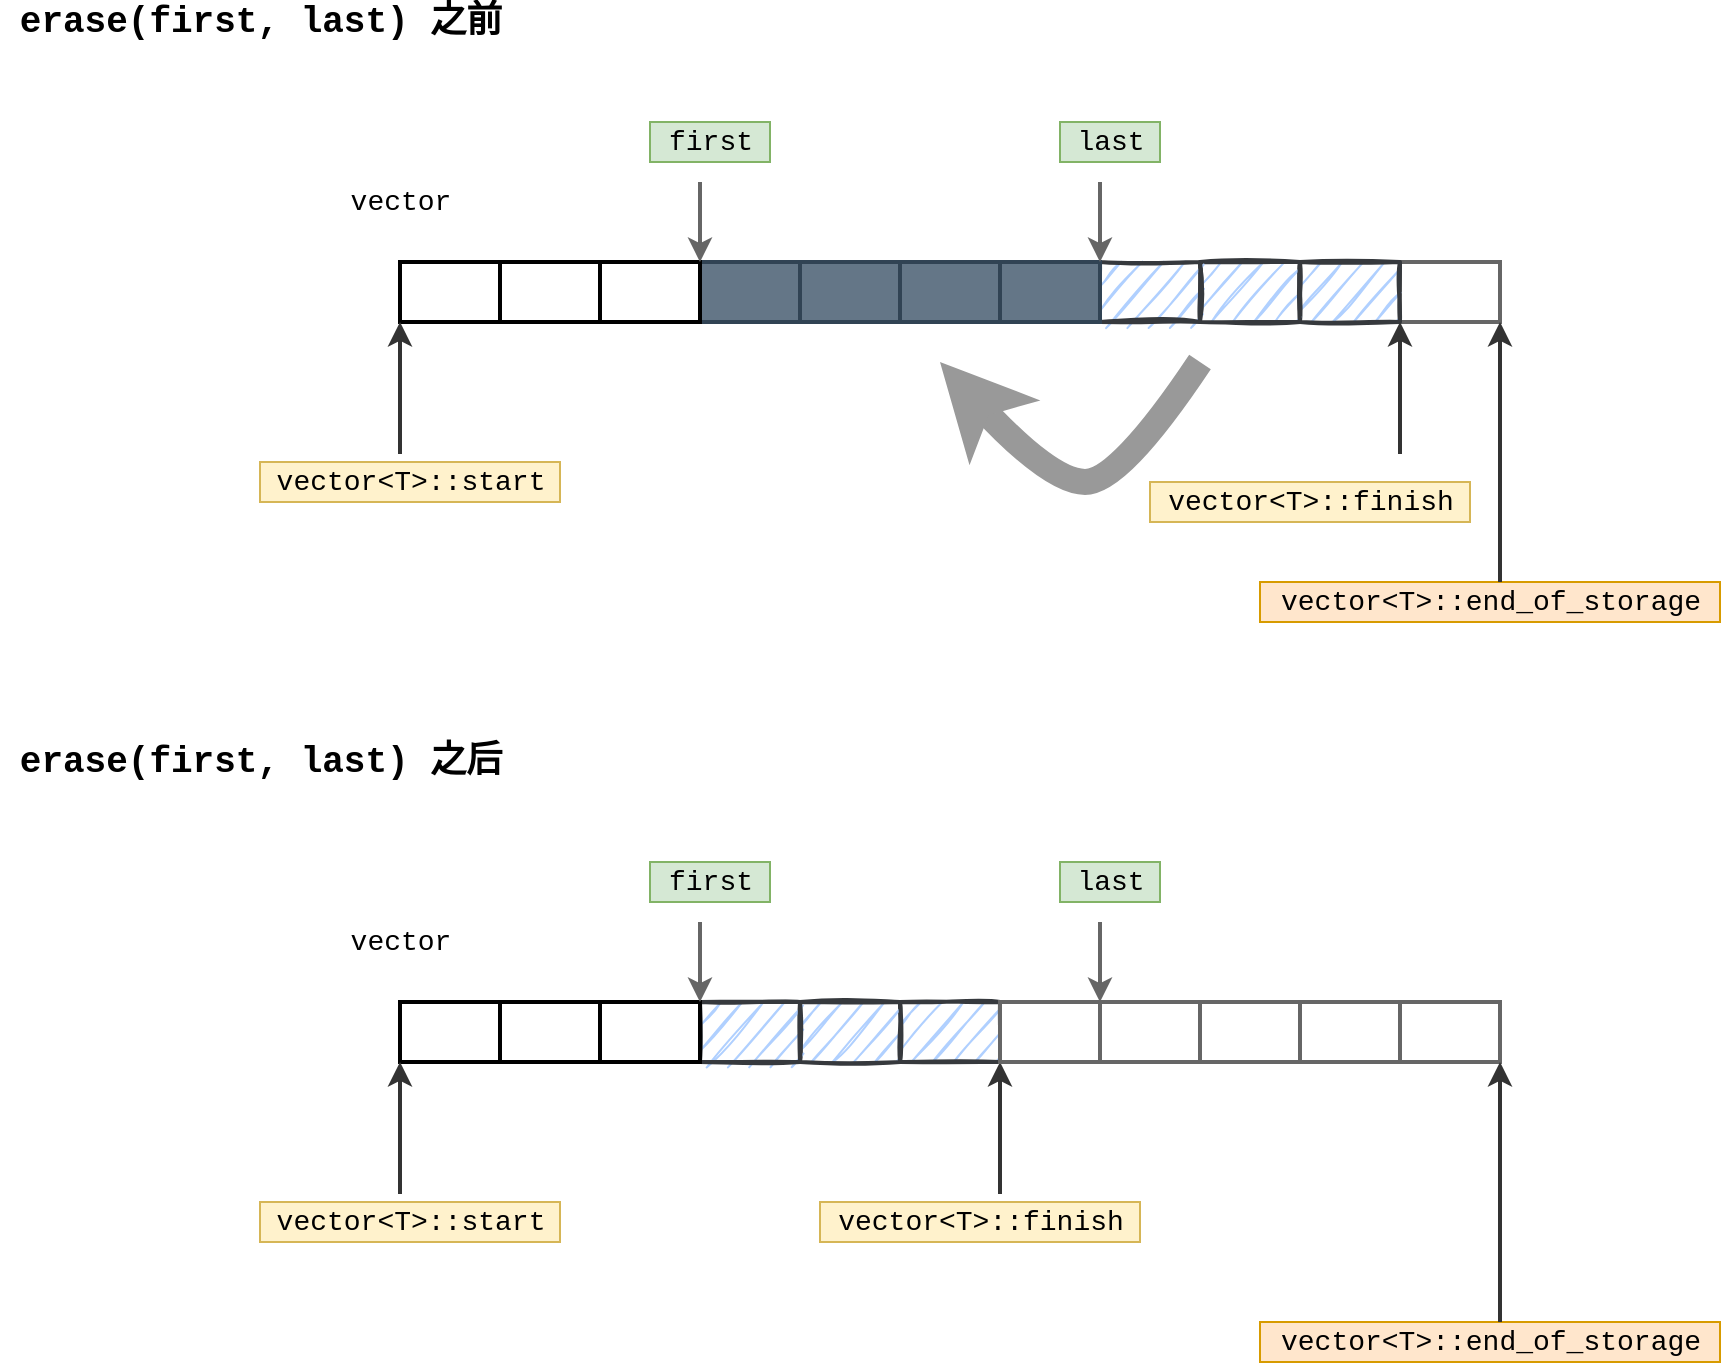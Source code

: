 <mxfile version="14.7.7" type="device"><diagram id="u38lB25AJpwEtuT0yWYi" name="第 1 页"><mxGraphModel dx="1879" dy="1885" grid="1" gridSize="10" guides="1" tooltips="1" connect="1" arrows="1" fold="1" page="1" pageScale="1" pageWidth="827" pageHeight="1169" math="0" shadow="0"><root><mxCell id="0"/><mxCell id="1" parent="0"/><mxCell id="qhFIPLl1kDPFUEOotr2e-1" value="" style="rounded=0;whiteSpace=wrap;html=1;strokeWidth=2;" vertex="1" parent="1"><mxGeometry x="70" y="90" width="50" height="30" as="geometry"/></mxCell><mxCell id="qhFIPLl1kDPFUEOotr2e-2" value="" style="rounded=0;whiteSpace=wrap;html=1;strokeWidth=2;" vertex="1" parent="1"><mxGeometry x="120" y="90" width="50" height="30" as="geometry"/></mxCell><mxCell id="qhFIPLl1kDPFUEOotr2e-3" value="" style="rounded=0;whiteSpace=wrap;html=1;strokeWidth=2;strokeColor=#666666;" vertex="1" parent="1"><mxGeometry x="570" y="90" width="50" height="30" as="geometry"/></mxCell><mxCell id="qhFIPLl1kDPFUEOotr2e-4" value="" style="rounded=0;whiteSpace=wrap;html=1;strokeWidth=2;strokeColor=#36393d;sketch=1;fillColor=#B0D0FF;" vertex="1" parent="1"><mxGeometry x="520" y="90" width="50" height="30" as="geometry"/></mxCell><mxCell id="qhFIPLl1kDPFUEOotr2e-5" value="" style="rounded=0;whiteSpace=wrap;html=1;strokeWidth=2;strokeColor=#36393d;sketch=1;fillColor=#B0D0FF;" vertex="1" parent="1"><mxGeometry x="470" y="90" width="50" height="30" as="geometry"/></mxCell><mxCell id="qhFIPLl1kDPFUEOotr2e-6" value="" style="rounded=0;whiteSpace=wrap;html=1;strokeWidth=2;strokeColor=#36393d;shadow=0;sketch=1;fillColor=#B0D0FF;" vertex="1" parent="1"><mxGeometry x="420" y="90" width="50" height="30" as="geometry"/></mxCell><mxCell id="qhFIPLl1kDPFUEOotr2e-7" value="" style="rounded=0;whiteSpace=wrap;html=1;strokeWidth=2;fillColor=#647687;strokeColor=#314354;fontColor=#ffffff;" vertex="1" parent="1"><mxGeometry x="370" y="90" width="50" height="30" as="geometry"/></mxCell><mxCell id="qhFIPLl1kDPFUEOotr2e-8" value="" style="rounded=0;whiteSpace=wrap;html=1;strokeWidth=2;fillColor=#647687;strokeColor=#314354;fontColor=#ffffff;" vertex="1" parent="1"><mxGeometry x="320" y="90" width="50" height="30" as="geometry"/></mxCell><mxCell id="qhFIPLl1kDPFUEOotr2e-9" value="" style="rounded=0;whiteSpace=wrap;html=1;strokeWidth=2;fillColor=#647687;strokeColor=#314354;fontColor=#ffffff;" vertex="1" parent="1"><mxGeometry x="270" y="90" width="50" height="30" as="geometry"/></mxCell><mxCell id="qhFIPLl1kDPFUEOotr2e-10" value="" style="rounded=0;whiteSpace=wrap;html=1;strokeWidth=2;fillColor=#647687;strokeColor=#314354;fontColor=#ffffff;" vertex="1" parent="1"><mxGeometry x="220" y="90" width="50" height="30" as="geometry"/></mxCell><mxCell id="qhFIPLl1kDPFUEOotr2e-11" value="" style="rounded=0;whiteSpace=wrap;html=1;strokeWidth=2;" vertex="1" parent="1"><mxGeometry x="170" y="90" width="50" height="30" as="geometry"/></mxCell><mxCell id="qhFIPLl1kDPFUEOotr2e-12" value="&lt;font style=&quot;font-size: 14px&quot; face=&quot;Courier New&quot;&gt;vector&lt;/font&gt;" style="text;html=1;align=center;verticalAlign=middle;resizable=0;points=[];autosize=1;strokeColor=none;" vertex="1" parent="1"><mxGeometry x="35" y="50" width="70" height="20" as="geometry"/></mxCell><mxCell id="qhFIPLl1kDPFUEOotr2e-13" value="" style="endArrow=classic;html=1;entryX=1;entryY=0;entryDx=0;entryDy=0;strokeWidth=2;strokeColor=#666666;" edge="1" parent="1" target="qhFIPLl1kDPFUEOotr2e-11"><mxGeometry width="50" height="50" relative="1" as="geometry"><mxPoint x="220" y="50" as="sourcePoint"/><mxPoint x="440" y="250" as="targetPoint"/></mxGeometry></mxCell><mxCell id="qhFIPLl1kDPFUEOotr2e-14" value="&lt;font style=&quot;font-size: 14px&quot; face=&quot;Courier New&quot;&gt;first&lt;/font&gt;" style="text;html=1;align=center;verticalAlign=middle;resizable=0;points=[];autosize=1;strokeColor=#82b366;fillColor=#d5e8d4;" vertex="1" parent="1"><mxGeometry x="195" y="20" width="60" height="20" as="geometry"/></mxCell><mxCell id="qhFIPLl1kDPFUEOotr2e-15" value="" style="endArrow=classic;html=1;entryX=1;entryY=0;entryDx=0;entryDy=0;strokeWidth=2;strokeColor=#666666;" edge="1" parent="1"><mxGeometry width="50" height="50" relative="1" as="geometry"><mxPoint x="420" y="50" as="sourcePoint"/><mxPoint x="420" y="90" as="targetPoint"/></mxGeometry></mxCell><mxCell id="qhFIPLl1kDPFUEOotr2e-16" value="&lt;font style=&quot;font-size: 14px&quot; face=&quot;Courier New&quot;&gt;last&lt;/font&gt;" style="text;html=1;align=center;verticalAlign=middle;resizable=0;points=[];autosize=1;strokeColor=#82b366;fillColor=#d5e8d4;" vertex="1" parent="1"><mxGeometry x="400" y="20" width="50" height="20" as="geometry"/></mxCell><mxCell id="qhFIPLl1kDPFUEOotr2e-17" value="&lt;font style=&quot;font-size: 14px&quot; face=&quot;Courier New&quot;&gt;vector&amp;lt;T&amp;gt;::start&lt;/font&gt;" style="text;html=1;align=center;verticalAlign=middle;resizable=0;points=[];autosize=1;strokeColor=#d6b656;fillColor=#fff2cc;" vertex="1" parent="1"><mxGeometry y="190" width="150" height="20" as="geometry"/></mxCell><mxCell id="qhFIPLl1kDPFUEOotr2e-18" value="" style="endArrow=classic;html=1;entryX=0;entryY=1;entryDx=0;entryDy=0;strokeWidth=2;entryPerimeter=0;strokeColor=#333333;" edge="1" parent="1" target="qhFIPLl1kDPFUEOotr2e-1"><mxGeometry width="50" height="50" relative="1" as="geometry"><mxPoint x="70" y="186" as="sourcePoint"/><mxPoint x="230" y="100" as="targetPoint"/></mxGeometry></mxCell><mxCell id="qhFIPLl1kDPFUEOotr2e-19" value="&lt;font style=&quot;font-size: 14px&quot; face=&quot;Courier New&quot;&gt;vector&amp;lt;T&amp;gt;::end_of_storage&lt;/font&gt;" style="text;html=1;align=center;verticalAlign=middle;resizable=0;points=[];autosize=1;strokeColor=#d79b00;fillColor=#ffe6cc;" vertex="1" parent="1"><mxGeometry x="500" y="250" width="230" height="20" as="geometry"/></mxCell><mxCell id="qhFIPLl1kDPFUEOotr2e-20" value="" style="endArrow=classic;html=1;entryX=0;entryY=1;entryDx=0;entryDy=0;strokeWidth=2;entryPerimeter=0;strokeColor=#333333;" edge="1" parent="1"><mxGeometry width="50" height="50" relative="1" as="geometry"><mxPoint x="620" y="250" as="sourcePoint"/><mxPoint x="620" y="120" as="targetPoint"/></mxGeometry></mxCell><mxCell id="qhFIPLl1kDPFUEOotr2e-21" value="&lt;font style=&quot;font-size: 14px&quot; face=&quot;Courier New&quot;&gt;vector&amp;lt;T&amp;gt;::finish&lt;/font&gt;" style="text;html=1;align=center;verticalAlign=middle;resizable=0;points=[];autosize=1;strokeColor=#d6b656;fillColor=#fff2cc;" vertex="1" parent="1"><mxGeometry x="445" y="200" width="160" height="20" as="geometry"/></mxCell><mxCell id="qhFIPLl1kDPFUEOotr2e-22" value="" style="endArrow=classic;html=1;entryX=0;entryY=1;entryDx=0;entryDy=0;strokeWidth=2;entryPerimeter=0;strokeColor=#333333;" edge="1" parent="1"><mxGeometry width="50" height="50" relative="1" as="geometry"><mxPoint x="570" y="186" as="sourcePoint"/><mxPoint x="570" y="120" as="targetPoint"/></mxGeometry></mxCell><mxCell id="qhFIPLl1kDPFUEOotr2e-24" value="" style="curved=1;endArrow=classic;html=1;strokeWidth=13;fillColor=#CCCCCC;strokeColor=#999999;" edge="1" parent="1"><mxGeometry width="50" height="50" relative="1" as="geometry"><mxPoint x="470" y="140" as="sourcePoint"/><mxPoint x="340" y="140" as="targetPoint"/><Array as="points"><mxPoint x="430" y="200"/><mxPoint x="395" y="200"/></Array></mxGeometry></mxCell><mxCell id="qhFIPLl1kDPFUEOotr2e-25" value="&lt;font style=&quot;font-size: 18px&quot; face=&quot;Courier New&quot;&gt;&lt;b&gt;erase(first, last) 之前&lt;/b&gt;&lt;/font&gt;" style="text;html=1;align=center;verticalAlign=middle;resizable=0;points=[];autosize=1;strokeColor=none;" vertex="1" parent="1"><mxGeometry x="-130" y="-40" width="260" height="20" as="geometry"/></mxCell><mxCell id="qhFIPLl1kDPFUEOotr2e-26" value="" style="rounded=0;whiteSpace=wrap;html=1;strokeWidth=2;" vertex="1" parent="1"><mxGeometry x="70" y="460" width="50" height="30" as="geometry"/></mxCell><mxCell id="qhFIPLl1kDPFUEOotr2e-27" value="" style="rounded=0;whiteSpace=wrap;html=1;strokeWidth=2;" vertex="1" parent="1"><mxGeometry x="120" y="460" width="50" height="30" as="geometry"/></mxCell><mxCell id="qhFIPLl1kDPFUEOotr2e-28" value="" style="rounded=0;whiteSpace=wrap;html=1;strokeWidth=2;strokeColor=#666666;" vertex="1" parent="1"><mxGeometry x="570" y="460" width="50" height="30" as="geometry"/></mxCell><mxCell id="qhFIPLl1kDPFUEOotr2e-29" value="" style="rounded=0;whiteSpace=wrap;html=1;strokeWidth=2;strokeColor=#36393d;sketch=1;fillColor=#B0D0FF;" vertex="1" parent="1"><mxGeometry x="320" y="460" width="50" height="30" as="geometry"/></mxCell><mxCell id="qhFIPLl1kDPFUEOotr2e-30" value="" style="rounded=0;whiteSpace=wrap;html=1;strokeWidth=2;strokeColor=#36393d;sketch=1;fillColor=#B0D0FF;" vertex="1" parent="1"><mxGeometry x="270" y="460" width="50" height="30" as="geometry"/></mxCell><mxCell id="qhFIPLl1kDPFUEOotr2e-31" value="" style="rounded=0;whiteSpace=wrap;html=1;strokeWidth=2;strokeColor=#36393d;shadow=0;sketch=1;fillColor=#B0D0FF;" vertex="1" parent="1"><mxGeometry x="220" y="460" width="50" height="30" as="geometry"/></mxCell><mxCell id="qhFIPLl1kDPFUEOotr2e-36" value="" style="rounded=0;whiteSpace=wrap;html=1;strokeWidth=2;" vertex="1" parent="1"><mxGeometry x="170" y="460" width="50" height="30" as="geometry"/></mxCell><mxCell id="qhFIPLl1kDPFUEOotr2e-37" value="&lt;font style=&quot;font-size: 14px&quot; face=&quot;Courier New&quot;&gt;vector&lt;/font&gt;" style="text;html=1;align=center;verticalAlign=middle;resizable=0;points=[];autosize=1;strokeColor=none;" vertex="1" parent="1"><mxGeometry x="35" y="420" width="70" height="20" as="geometry"/></mxCell><mxCell id="qhFIPLl1kDPFUEOotr2e-38" value="" style="endArrow=classic;html=1;entryX=1;entryY=0;entryDx=0;entryDy=0;strokeWidth=2;strokeColor=#666666;" edge="1" parent="1" target="qhFIPLl1kDPFUEOotr2e-36"><mxGeometry width="50" height="50" relative="1" as="geometry"><mxPoint x="220" y="420" as="sourcePoint"/><mxPoint x="440" y="620" as="targetPoint"/></mxGeometry></mxCell><mxCell id="qhFIPLl1kDPFUEOotr2e-39" value="&lt;font style=&quot;font-size: 14px&quot; face=&quot;Courier New&quot;&gt;first&lt;/font&gt;" style="text;html=1;align=center;verticalAlign=middle;resizable=0;points=[];autosize=1;strokeColor=#82b366;fillColor=#d5e8d4;" vertex="1" parent="1"><mxGeometry x="195" y="390" width="60" height="20" as="geometry"/></mxCell><mxCell id="qhFIPLl1kDPFUEOotr2e-40" value="" style="endArrow=classic;html=1;entryX=1;entryY=0;entryDx=0;entryDy=0;strokeWidth=2;strokeColor=#666666;" edge="1" parent="1"><mxGeometry width="50" height="50" relative="1" as="geometry"><mxPoint x="420" y="420" as="sourcePoint"/><mxPoint x="420" y="460" as="targetPoint"/></mxGeometry></mxCell><mxCell id="qhFIPLl1kDPFUEOotr2e-41" value="&lt;font style=&quot;font-size: 14px&quot; face=&quot;Courier New&quot;&gt;last&lt;/font&gt;" style="text;html=1;align=center;verticalAlign=middle;resizable=0;points=[];autosize=1;strokeColor=#82b366;fillColor=#d5e8d4;" vertex="1" parent="1"><mxGeometry x="400" y="390" width="50" height="20" as="geometry"/></mxCell><mxCell id="qhFIPLl1kDPFUEOotr2e-42" value="&lt;font style=&quot;font-size: 14px&quot; face=&quot;Courier New&quot;&gt;vector&amp;lt;T&amp;gt;::start&lt;/font&gt;" style="text;html=1;align=center;verticalAlign=middle;resizable=0;points=[];autosize=1;strokeColor=#d6b656;fillColor=#fff2cc;" vertex="1" parent="1"><mxGeometry y="560" width="150" height="20" as="geometry"/></mxCell><mxCell id="qhFIPLl1kDPFUEOotr2e-43" value="" style="endArrow=classic;html=1;entryX=0;entryY=1;entryDx=0;entryDy=0;strokeWidth=2;entryPerimeter=0;strokeColor=#333333;" edge="1" parent="1" target="qhFIPLl1kDPFUEOotr2e-26"><mxGeometry width="50" height="50" relative="1" as="geometry"><mxPoint x="70" y="556" as="sourcePoint"/><mxPoint x="230" y="470" as="targetPoint"/></mxGeometry></mxCell><mxCell id="qhFIPLl1kDPFUEOotr2e-44" value="&lt;font style=&quot;font-size: 14px&quot; face=&quot;Courier New&quot;&gt;vector&amp;lt;T&amp;gt;::end_of_storage&lt;/font&gt;" style="text;html=1;align=center;verticalAlign=middle;resizable=0;points=[];autosize=1;strokeColor=#d79b00;fillColor=#ffe6cc;" vertex="1" parent="1"><mxGeometry x="500" y="620" width="230" height="20" as="geometry"/></mxCell><mxCell id="qhFIPLl1kDPFUEOotr2e-45" value="" style="endArrow=classic;html=1;entryX=0;entryY=1;entryDx=0;entryDy=0;strokeWidth=2;entryPerimeter=0;strokeColor=#333333;" edge="1" parent="1"><mxGeometry width="50" height="50" relative="1" as="geometry"><mxPoint x="620" y="620" as="sourcePoint"/><mxPoint x="620" y="490" as="targetPoint"/></mxGeometry></mxCell><mxCell id="qhFIPLl1kDPFUEOotr2e-46" value="&lt;font style=&quot;font-size: 14px&quot; face=&quot;Courier New&quot;&gt;vector&amp;lt;T&amp;gt;::finish&lt;/font&gt;" style="text;html=1;align=center;verticalAlign=middle;resizable=0;points=[];autosize=1;strokeColor=#d6b656;fillColor=#fff2cc;" vertex="1" parent="1"><mxGeometry x="280" y="560" width="160" height="20" as="geometry"/></mxCell><mxCell id="qhFIPLl1kDPFUEOotr2e-47" value="" style="endArrow=classic;html=1;entryX=0;entryY=1;entryDx=0;entryDy=0;strokeWidth=2;entryPerimeter=0;strokeColor=#333333;" edge="1" parent="1"><mxGeometry width="50" height="50" relative="1" as="geometry"><mxPoint x="370" y="556" as="sourcePoint"/><mxPoint x="370" y="490" as="targetPoint"/></mxGeometry></mxCell><mxCell id="qhFIPLl1kDPFUEOotr2e-49" value="&lt;font style=&quot;font-size: 18px&quot; face=&quot;Courier New&quot;&gt;&lt;b&gt;erase(first, last) 之后&lt;/b&gt;&lt;/font&gt;" style="text;html=1;align=center;verticalAlign=middle;resizable=0;points=[];autosize=1;strokeColor=none;" vertex="1" parent="1"><mxGeometry x="-130" y="330" width="260" height="20" as="geometry"/></mxCell><mxCell id="qhFIPLl1kDPFUEOotr2e-50" value="" style="rounded=0;whiteSpace=wrap;html=1;strokeWidth=2;strokeColor=#666666;" vertex="1" parent="1"><mxGeometry x="520" y="460" width="50" height="30" as="geometry"/></mxCell><mxCell id="qhFIPLl1kDPFUEOotr2e-51" value="" style="rounded=0;whiteSpace=wrap;html=1;strokeWidth=2;strokeColor=#666666;" vertex="1" parent="1"><mxGeometry x="470" y="460" width="50" height="30" as="geometry"/></mxCell><mxCell id="qhFIPLl1kDPFUEOotr2e-52" value="" style="rounded=0;whiteSpace=wrap;html=1;strokeWidth=2;strokeColor=#666666;" vertex="1" parent="1"><mxGeometry x="420" y="460" width="50" height="30" as="geometry"/></mxCell><mxCell id="qhFIPLl1kDPFUEOotr2e-53" value="" style="rounded=0;whiteSpace=wrap;html=1;strokeWidth=2;strokeColor=#666666;" vertex="1" parent="1"><mxGeometry x="370" y="460" width="50" height="30" as="geometry"/></mxCell></root></mxGraphModel></diagram></mxfile>